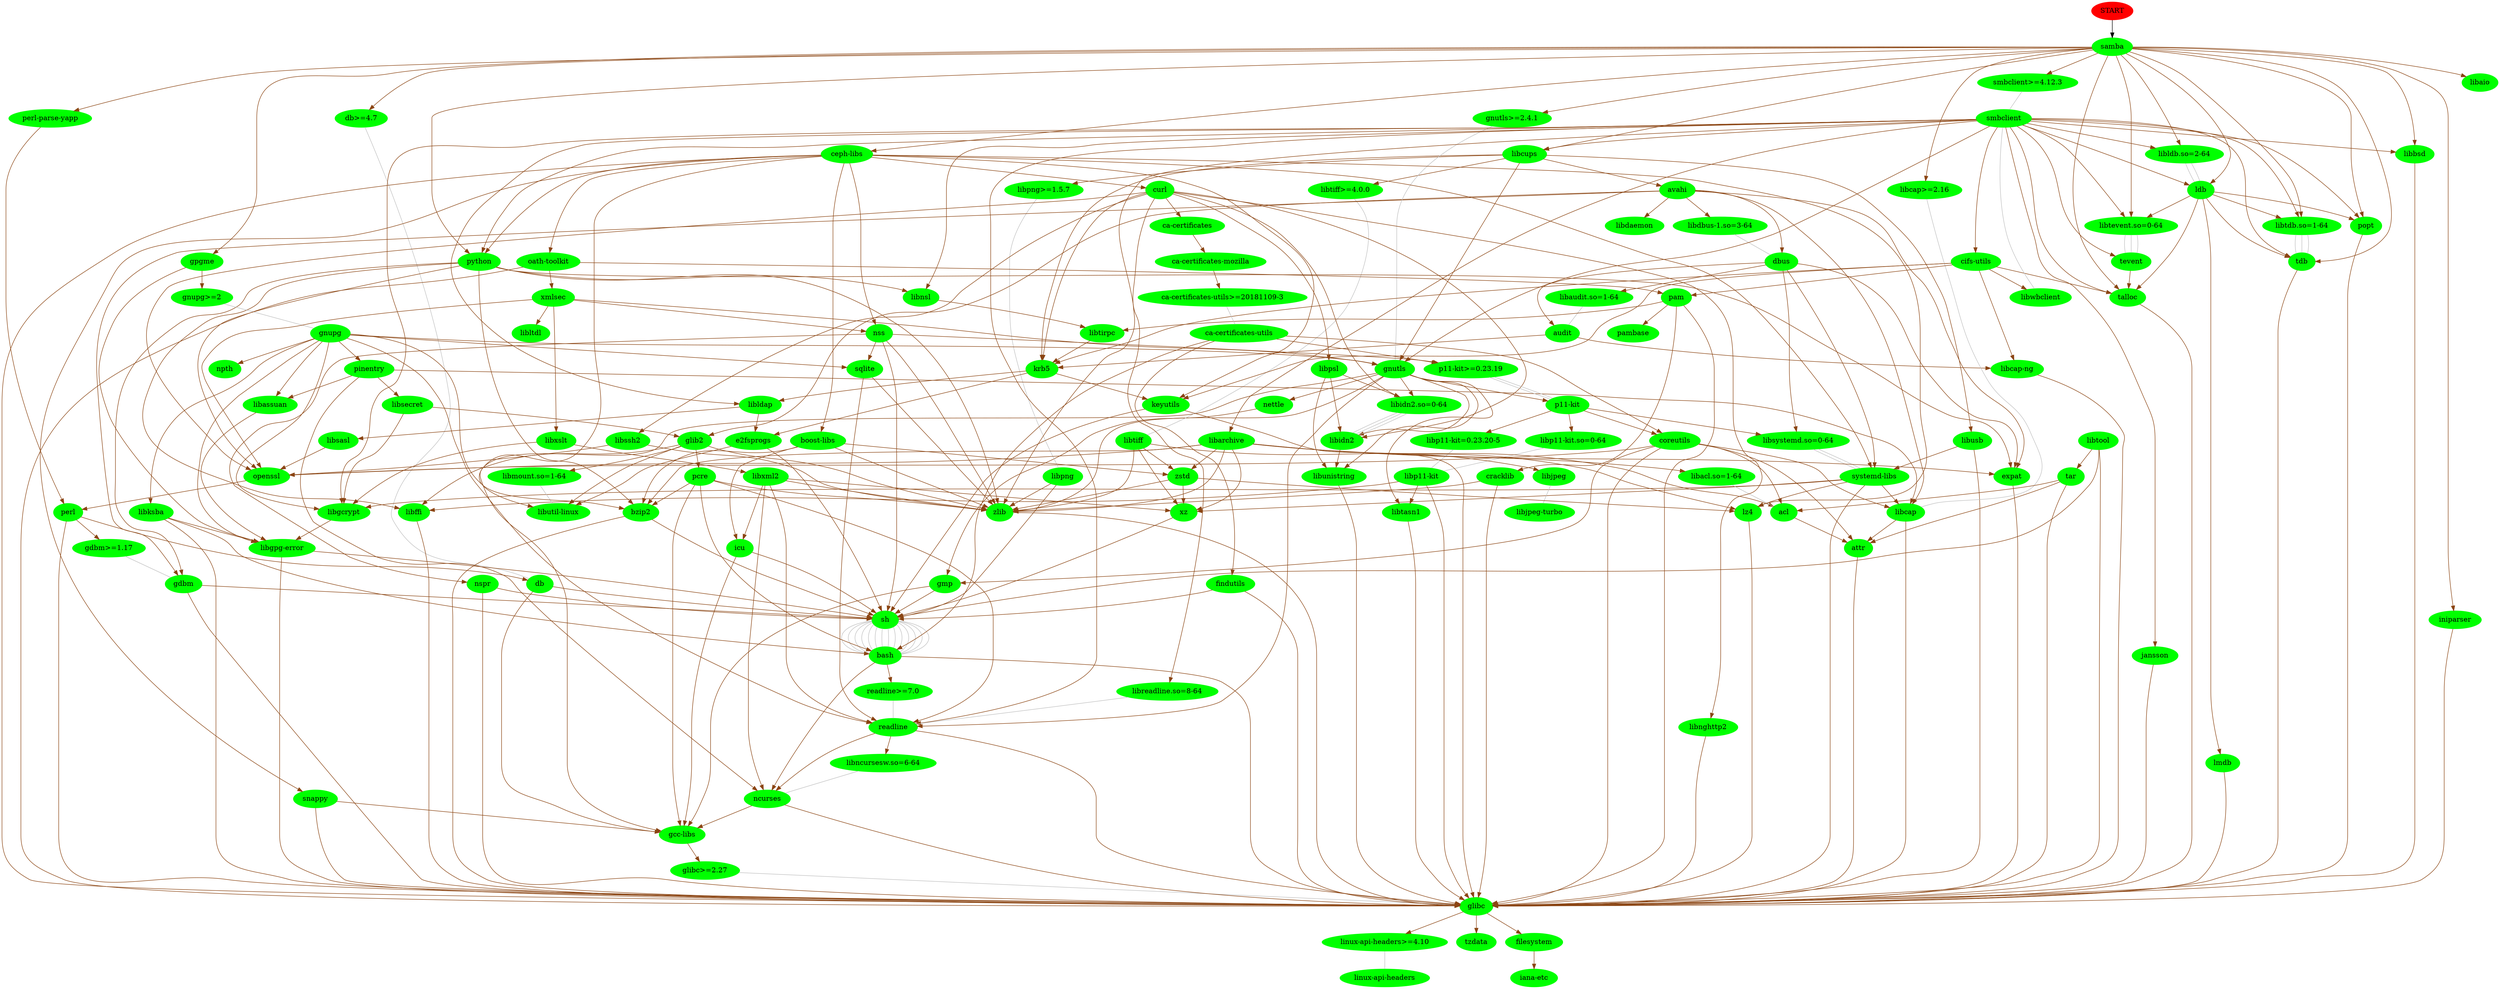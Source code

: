 digraph G { START [color=red, style=filled];
node [style=filled, color=green];
 "START" -> "samba";
"samba" -> "db>=4.7" [color=chocolate4];
"db>=4.7" -> "db" [arrowhead=none, color=grey];
"db" -> "gcc-libs" [color=chocolate4];
"gcc-libs" -> "glibc>=2.27" [color=chocolate4];
"glibc>=2.27" -> "glibc" [arrowhead=none, color=grey];
"glibc" -> "linux-api-headers>=4.10" [color=chocolate4];
"linux-api-headers>=4.10" -> "linux-api-headers" [arrowhead=none, color=grey];
"glibc" -> "tzdata" [color=chocolate4];
"glibc" -> "filesystem" [color=chocolate4];
"filesystem" -> "iana-etc" [color=chocolate4];
"db" -> "sh" [color=chocolate4];
"sh" -> "bash" [arrowhead=none, color=grey];
"bash" -> "readline>=7.0" [color=chocolate4];
"readline>=7.0" -> "readline" [arrowhead=none, color=grey];
"readline" -> "glibc" [color=chocolate4];
"readline" -> "ncurses" [color=chocolate4];
"ncurses" -> "glibc" [color=chocolate4];
"ncurses" -> "gcc-libs" [color=chocolate4];
"readline" -> "libncursesw.so=6-64" [color=chocolate4];
"libncursesw.so=6-64" -> "ncurses" [arrowhead=none, color=grey];
"bash" -> "glibc" [color=chocolate4];
"bash" -> "ncurses" [color=chocolate4];
"samba" -> "popt" [color=chocolate4];
"popt" -> "glibc" [color=chocolate4];
"samba" -> "libcups" [color=chocolate4];
"libcups" -> "gnutls" [color=chocolate4];
"gnutls" -> "gcc-libs" [color=chocolate4];
"gnutls" -> "libtasn1" [color=chocolate4];
"libtasn1" -> "glibc" [color=chocolate4];
"gnutls" -> "readline" [color=chocolate4];
"gnutls" -> "zlib" [color=chocolate4];
"zlib" -> "glibc" [color=chocolate4];
"gnutls" -> "nettle" [color=chocolate4];
"nettle" -> "gmp" [color=chocolate4];
"gmp" -> "gcc-libs" [color=chocolate4];
"gmp" -> "sh" [color=chocolate4];
"sh" -> "bash" [arrowhead=none, color=grey];
"gnutls" -> "p11-kit" [color=chocolate4];
"p11-kit" -> "libp11-kit=0.23.20-5" [color=chocolate4];
"libp11-kit=0.23.20-5" -> "libp11-kit" [arrowhead=none, color=grey];
"libp11-kit" -> "glibc" [color=chocolate4];
"libp11-kit" -> "libtasn1" [color=chocolate4];
"libp11-kit" -> "libffi" [color=chocolate4];
"libffi" -> "glibc" [color=chocolate4];
"p11-kit" -> "coreutils" [color=chocolate4];
"coreutils" -> "glibc" [color=chocolate4];
"coreutils" -> "acl" [color=chocolate4];
"acl" -> "attr" [color=chocolate4];
"attr" -> "glibc" [color=chocolate4];
"coreutils" -> "attr" [color=chocolate4];
"coreutils" -> "gmp" [color=chocolate4];
"coreutils" -> "libcap" [color=chocolate4];
"libcap" -> "glibc" [color=chocolate4];
"libcap" -> "attr" [color=chocolate4];
"coreutils" -> "openssl" [color=chocolate4];
"openssl" -> "perl" [color=chocolate4];
"perl" -> "gdbm>=1.17" [color=chocolate4];
"gdbm>=1.17" -> "gdbm" [arrowhead=none, color=grey];
"gdbm" -> "glibc" [color=chocolate4];
"gdbm" -> "sh" [color=chocolate4];
"sh" -> "bash" [arrowhead=none, color=grey];
"perl" -> "db" [color=chocolate4];
"perl" -> "glibc" [color=chocolate4];
"p11-kit" -> "libp11-kit.so=0-64" [color=chocolate4];
"libp11-kit.so=0-64" -> "libp11-kit" [arrowhead=none, color=grey];
"p11-kit" -> "libsystemd.so=0-64" [color=chocolate4];
"libsystemd.so=0-64" -> "systemd-libs" [arrowhead=none, color=grey];
"systemd-libs" -> "glibc" [color=chocolate4];
"systemd-libs" -> "libcap" [color=chocolate4];
"systemd-libs" -> "libgcrypt" [color=chocolate4];
"libgcrypt" -> "libgpg-error" [color=chocolate4];
"libgpg-error" -> "glibc" [color=chocolate4];
"libgpg-error" -> "sh" [color=chocolate4];
"sh" -> "bash" [arrowhead=none, color=grey];
"systemd-libs" -> "lz4" [color=chocolate4];
"lz4" -> "glibc" [color=chocolate4];
"systemd-libs" -> "xz" [color=chocolate4];
"xz" -> "sh" [color=chocolate4];
"sh" -> "bash" [arrowhead=none, color=grey];
"gnutls" -> "libidn2" [color=chocolate4];
"libidn2" -> "libunistring" [color=chocolate4];
"libunistring" -> "glibc" [color=chocolate4];
"gnutls" -> "libidn2.so=0-64" [color=chocolate4];
"libidn2.so=0-64" -> "libidn2" [arrowhead=none, color=grey];
"gnutls" -> "libunistring" [color=chocolate4];
"libcups" -> "libtiff>=4.0.0" [color=chocolate4];
"libtiff>=4.0.0" -> "libtiff" [arrowhead=none, color=grey];
"libtiff" -> "libjpeg" [color=chocolate4];
"libjpeg" -> "libjpeg-turbo" [arrowhead=none, color=grey];
"libtiff" -> "zlib" [color=chocolate4];
"libtiff" -> "xz" [color=chocolate4];
"libtiff" -> "zstd" [color=chocolate4];
"zstd" -> "zlib" [color=chocolate4];
"zstd" -> "xz" [color=chocolate4];
"zstd" -> "lz4" [color=chocolate4];
"libcups" -> "libpng>=1.5.7" [color=chocolate4];
"libpng>=1.5.7" -> "libpng" [arrowhead=none, color=grey];
"libpng" -> "zlib" [color=chocolate4];
"libpng" -> "sh" [color=chocolate4];
"sh" -> "bash" [arrowhead=none, color=grey];
"libcups" -> "krb5" [color=chocolate4];
"krb5" -> "e2fsprogs" [color=chocolate4];
"e2fsprogs" -> "sh" [color=chocolate4];
"sh" -> "bash" [arrowhead=none, color=grey];
"e2fsprogs" -> "libutil-linux" [color=chocolate4];
"krb5" -> "libldap" [color=chocolate4];
"libldap" -> "libsasl" [color=chocolate4];
"libsasl" -> "openssl" [color=chocolate4];
"libldap" -> "e2fsprogs" [color=chocolate4];
"krb5" -> "keyutils" [color=chocolate4];
"keyutils" -> "glibc" [color=chocolate4];
"keyutils" -> "sh" [color=chocolate4];
"sh" -> "bash" [arrowhead=none, color=grey];
"libcups" -> "avahi" [color=chocolate4];
"avahi" -> "expat" [color=chocolate4];
"expat" -> "glibc" [color=chocolate4];
"avahi" -> "libdaemon" [color=chocolate4];
"avahi" -> "glib2" [color=chocolate4];
"glib2" -> "pcre" [color=chocolate4];
"pcre" -> "gcc-libs" [color=chocolate4];
"pcre" -> "readline" [color=chocolate4];
"pcre" -> "zlib" [color=chocolate4];
"pcre" -> "bzip2" [color=chocolate4];
"bzip2" -> "glibc" [color=chocolate4];
"bzip2" -> "sh" [color=chocolate4];
"sh" -> "bash" [arrowhead=none, color=grey];
"pcre" -> "bash" [color=chocolate4];
"glib2" -> "libffi" [color=chocolate4];
"glib2" -> "libutil-linux" [color=chocolate4];
"glib2" -> "zlib" [color=chocolate4];
"glib2" -> "libmount.so=1-64" [color=chocolate4];
"libmount.so=1-64" -> "libutil-linux" [arrowhead=none, color=grey];
"avahi" -> "libcap" [color=chocolate4];
"avahi" -> "gdbm" [color=chocolate4];
"avahi" -> "dbus" [color=chocolate4];
"dbus" -> "systemd-libs" [color=chocolate4];
"dbus" -> "expat" [color=chocolate4];
"dbus" -> "audit" [color=chocolate4];
"audit" -> "krb5" [color=chocolate4];
"audit" -> "libcap-ng" [color=chocolate4];
"libcap-ng" -> "glibc" [color=chocolate4];
"dbus" -> "libsystemd.so=0-64" [color=chocolate4];
"libsystemd.so=0-64" -> "systemd-libs" [arrowhead=none, color=grey];
"dbus" -> "libaudit.so=1-64" [color=chocolate4];
"libaudit.so=1-64" -> "audit" [arrowhead=none, color=grey];
"avahi" -> "libdbus-1.so=3-64" [color=chocolate4];
"libdbus-1.so=3-64" -> "dbus" [arrowhead=none, color=grey];
"libcups" -> "libusb" [color=chocolate4];
"libusb" -> "glibc" [color=chocolate4];
"libusb" -> "systemd-libs" [color=chocolate4];
"samba" -> "libcap>=2.16" [color=chocolate4];
"libcap>=2.16" -> "libcap" [arrowhead=none, color=grey];
"samba" -> "gnutls>=2.4.1" [color=chocolate4];
"gnutls>=2.4.1" -> "gnutls" [arrowhead=none, color=grey];
"samba" -> "talloc" [color=chocolate4];
"talloc" -> "glibc" [color=chocolate4];
"samba" -> "ldb" [color=chocolate4];
"ldb" -> "talloc" [color=chocolate4];
"ldb" -> "libtevent.so=0-64" [color=chocolate4];
"libtevent.so=0-64" -> "tevent" [arrowhead=none, color=grey];
"tevent" -> "talloc" [color=chocolate4];
"ldb" -> "tdb" [color=chocolate4];
"tdb" -> "glibc" [color=chocolate4];
"ldb" -> "libtdb.so=1-64" [color=chocolate4];
"libtdb.so=1-64" -> "tdb" [arrowhead=none, color=grey];
"ldb" -> "popt" [color=chocolate4];
"ldb" -> "lmdb" [color=chocolate4];
"lmdb" -> "glibc" [color=chocolate4];
"samba" -> "libbsd" [color=chocolate4];
"libbsd" -> "glibc" [color=chocolate4];
"samba" -> "python" [color=chocolate4];
"python" -> "expat" [color=chocolate4];
"python" -> "bzip2" [color=chocolate4];
"python" -> "gdbm" [color=chocolate4];
"python" -> "openssl" [color=chocolate4];
"python" -> "libffi" [color=chocolate4];
"python" -> "zlib" [color=chocolate4];
"python" -> "libnsl" [color=chocolate4];
"libnsl" -> "libtirpc" [color=chocolate4];
"libtirpc" -> "krb5" [color=chocolate4];
"samba" -> "iniparser" [color=chocolate4];
"iniparser" -> "glibc" [color=chocolate4];
"samba" -> "tdb" [color=chocolate4];
"samba" -> "libaio" [color=chocolate4];
"samba" -> "perl-parse-yapp" [color=chocolate4];
"perl-parse-yapp" -> "perl" [color=chocolate4];
"samba" -> "smbclient>=4.12.3" [color=chocolate4];
"smbclient>=4.12.3" -> "smbclient" [arrowhead=none, color=grey];
"smbclient" -> "popt" [color=chocolate4];
"smbclient" -> "cifs-utils" [color=chocolate4];
"cifs-utils" -> "libcap-ng" [color=chocolate4];
"cifs-utils" -> "keyutils" [color=chocolate4];
"cifs-utils" -> "krb5" [color=chocolate4];
"cifs-utils" -> "talloc" [color=chocolate4];
"cifs-utils" -> "libwbclient" [color=chocolate4];
"libwbclient" -> "smbclient" [arrowhead=none, color=grey];
"cifs-utils" -> "pam" [color=chocolate4];
"pam" -> "glibc" [color=chocolate4];
"pam" -> "cracklib" [color=chocolate4];
"cracklib" -> "glibc" [color=chocolate4];
"cracklib" -> "zlib" [color=chocolate4];
"pam" -> "libtirpc" [color=chocolate4];
"pam" -> "pambase" [color=chocolate4];
"smbclient" -> "tdb" [color=chocolate4];
"smbclient" -> "ldb" [color=chocolate4];
"smbclient" -> "tevent" [color=chocolate4];
"smbclient" -> "libgcrypt" [color=chocolate4];
"smbclient" -> "python" [color=chocolate4];
"smbclient" -> "talloc" [color=chocolate4];
"smbclient" -> "readline" [color=chocolate4];
"smbclient" -> "gnutls" [color=chocolate4];
"smbclient" -> "libbsd" [color=chocolate4];
"smbclient" -> "libldap" [color=chocolate4];
"smbclient" -> "libcups" [color=chocolate4];
"smbclient" -> "libarchive" [color=chocolate4];
"libarchive" -> "acl" [color=chocolate4];
"libarchive" -> "libacl.so=1-64" [color=chocolate4];
"libacl.so=1-64" -> "acl" [arrowhead=none, color=grey];
"libarchive" -> "bzip2" [color=chocolate4];
"libarchive" -> "expat" [color=chocolate4];
"libarchive" -> "lz4" [color=chocolate4];
"libarchive" -> "openssl" [color=chocolate4];
"libarchive" -> "xz" [color=chocolate4];
"libarchive" -> "zlib" [color=chocolate4];
"libarchive" -> "zstd" [color=chocolate4];
"smbclient" -> "libnsl" [color=chocolate4];
"smbclient" -> "jansson" [color=chocolate4];
"jansson" -> "glibc" [color=chocolate4];
"smbclient" -> "libldb.so=2-64" [color=chocolate4];
"libldb.so=2-64" -> "ldb" [arrowhead=none, color=grey];
"smbclient" -> "libtdb.so=1-64" [color=chocolate4];
"libtdb.so=1-64" -> "tdb" [arrowhead=none, color=grey];
"smbclient" -> "libtevent.so=0-64" [color=chocolate4];
"libtevent.so=0-64" -> "tevent" [arrowhead=none, color=grey];
"smbclient" -> "libreadline.so=8-64" [color=chocolate4];
"libreadline.so=8-64" -> "readline" [arrowhead=none, color=grey];
"samba" -> "gpgme" [color=chocolate4];
"gpgme" -> "libgpg-error" [color=chocolate4];
"gpgme" -> "gnupg>=2" [color=chocolate4];
"gnupg>=2" -> "gnupg" [arrowhead=none, color=grey];
"gnupg" -> "npth" [color=chocolate4];
"gnupg" -> "libgpg-error" [color=chocolate4];
"gnupg" -> "libgcrypt" [color=chocolate4];
"gnupg" -> "libksba" [color=chocolate4];
"libksba" -> "bash" [color=chocolate4];
"libksba" -> "libgpg-error" [color=chocolate4];
"libksba" -> "glibc" [color=chocolate4];
"gnupg" -> "libassuan" [color=chocolate4];
"libassuan" -> "libgpg-error" [color=chocolate4];
"gnupg" -> "pinentry" [color=chocolate4];
"pinentry" -> "ncurses" [color=chocolate4];
"pinentry" -> "libcap" [color=chocolate4];
"pinentry" -> "libassuan" [color=chocolate4];
"pinentry" -> "libsecret" [color=chocolate4];
"libsecret" -> "glib2" [color=chocolate4];
"libsecret" -> "libgcrypt" [color=chocolate4];
"gnupg" -> "bzip2" [color=chocolate4];
"gnupg" -> "readline" [color=chocolate4];
"gnupg" -> "gnutls" [color=chocolate4];
"gnupg" -> "sqlite" [color=chocolate4];
"sqlite" -> "readline" [color=chocolate4];
"sqlite" -> "zlib" [color=chocolate4];
"samba" -> "ceph-libs" [color=chocolate4];
"ceph-libs" -> "boost-libs" [color=chocolate4];
"boost-libs" -> "bzip2" [color=chocolate4];
"boost-libs" -> "zlib" [color=chocolate4];
"boost-libs" -> "icu" [color=chocolate4];
"icu" -> "gcc-libs" [color=chocolate4];
"icu" -> "sh" [color=chocolate4];
"sh" -> "bash" [arrowhead=none, color=grey];
"boost-libs" -> "zstd" [color=chocolate4];
"ceph-libs" -> "curl" [color=chocolate4];
"curl" -> "ca-certificates" [color=chocolate4];
"ca-certificates" -> "ca-certificates-mozilla" [color=chocolate4];
"ca-certificates-mozilla" -> "ca-certificates-utils>=20181109-3" [color=chocolate4];
"ca-certificates-utils>=20181109-3" -> "ca-certificates-utils" [arrowhead=none, color=grey];
"ca-certificates-utils" -> "bash" [color=chocolate4];
"ca-certificates-utils" -> "coreutils" [color=chocolate4];
"ca-certificates-utils" -> "findutils" [color=chocolate4];
"findutils" -> "glibc" [color=chocolate4];
"findutils" -> "sh" [color=chocolate4];
"sh" -> "bash" [arrowhead=none, color=grey];
"ca-certificates-utils" -> "p11-kit>=0.23.19" [color=chocolate4];
"p11-kit>=0.23.19" -> "p11-kit" [arrowhead=none, color=grey];
"curl" -> "krb5" [color=chocolate4];
"curl" -> "libssh2" [color=chocolate4];
"libssh2" -> "openssl" [color=chocolate4];
"libssh2" -> "zlib" [color=chocolate4];
"curl" -> "openssl" [color=chocolate4];
"curl" -> "zlib" [color=chocolate4];
"curl" -> "libpsl" [color=chocolate4];
"libpsl" -> "libidn2" [color=chocolate4];
"libpsl" -> "libidn2.so=0-64" [color=chocolate4];
"libidn2.so=0-64" -> "libidn2" [arrowhead=none, color=grey];
"libpsl" -> "libunistring" [color=chocolate4];
"curl" -> "libnghttp2" [color=chocolate4];
"libnghttp2" -> "glibc" [color=chocolate4];
"curl" -> "libidn2" [color=chocolate4];
"curl" -> "libidn2.so=0-64" [color=chocolate4];
"libidn2.so=0-64" -> "libidn2" [arrowhead=none, color=grey];
"ceph-libs" -> "glibc" [color=chocolate4];
"ceph-libs" -> "keyutils" [color=chocolate4];
"ceph-libs" -> "libutil-linux" [color=chocolate4];
"ceph-libs" -> "lz4" [color=chocolate4];
"ceph-libs" -> "nss" [color=chocolate4];
"nss" -> "nspr" [color=chocolate4];
"nspr" -> "glibc" [color=chocolate4];
"nspr" -> "sh" [color=chocolate4];
"sh" -> "bash" [arrowhead=none, color=grey];
"nss" -> "sqlite" [color=chocolate4];
"nss" -> "zlib" [color=chocolate4];
"nss" -> "sh" [color=chocolate4];
"sh" -> "bash" [arrowhead=none, color=grey];
"nss" -> "p11-kit>=0.23.19" [color=chocolate4];
"p11-kit>=0.23.19" -> "p11-kit" [arrowhead=none, color=grey];
"ceph-libs" -> "oath-toolkit" [color=chocolate4];
"oath-toolkit" -> "glibc" [color=chocolate4];
"oath-toolkit" -> "pam" [color=chocolate4];
"oath-toolkit" -> "xmlsec" [color=chocolate4];
"xmlsec" -> "libxslt" [color=chocolate4];
"libxslt" -> "libxml2" [color=chocolate4];
"libxml2" -> "zlib" [color=chocolate4];
"libxml2" -> "readline" [color=chocolate4];
"libxml2" -> "ncurses" [color=chocolate4];
"libxml2" -> "xz" [color=chocolate4];
"libxml2" -> "icu" [color=chocolate4];
"libxslt" -> "libgcrypt" [color=chocolate4];
"xmlsec" -> "openssl" [color=chocolate4];
"xmlsec" -> "gnutls" [color=chocolate4];
"xmlsec" -> "nss" [color=chocolate4];
"xmlsec" -> "libltdl" [color=chocolate4];
"libtool" -> "sh" [color=chocolate4];
"sh" -> "bash" [arrowhead=none, color=grey];
"libtool" -> "tar" [color=chocolate4];
"tar" -> "glibc" [color=chocolate4];
"tar" -> "acl" [color=chocolate4];
"tar" -> "attr" [color=chocolate4];
"libtool" -> "glibc" [color=chocolate4];
"ceph-libs" -> "python" [color=chocolate4];
"ceph-libs" -> "snappy" [color=chocolate4];
"snappy" -> "glibc" [color=chocolate4];
"snappy" -> "gcc-libs" [color=chocolate4];
"ceph-libs" -> "systemd-libs" [color=chocolate4];
"samba" -> "libldb.so=2-64" [color=chocolate4];
"libldb.so=2-64" -> "ldb" [arrowhead=none, color=grey];
"samba" -> "libtdb.so=1-64" [color=chocolate4];
"libtdb.so=1-64" -> "tdb" [arrowhead=none, color=grey];
"samba" -> "libtevent.so=0-64" [color=chocolate4];
"libtevent.so=0-64" -> "tevent" [arrowhead=none, color=grey];
}
